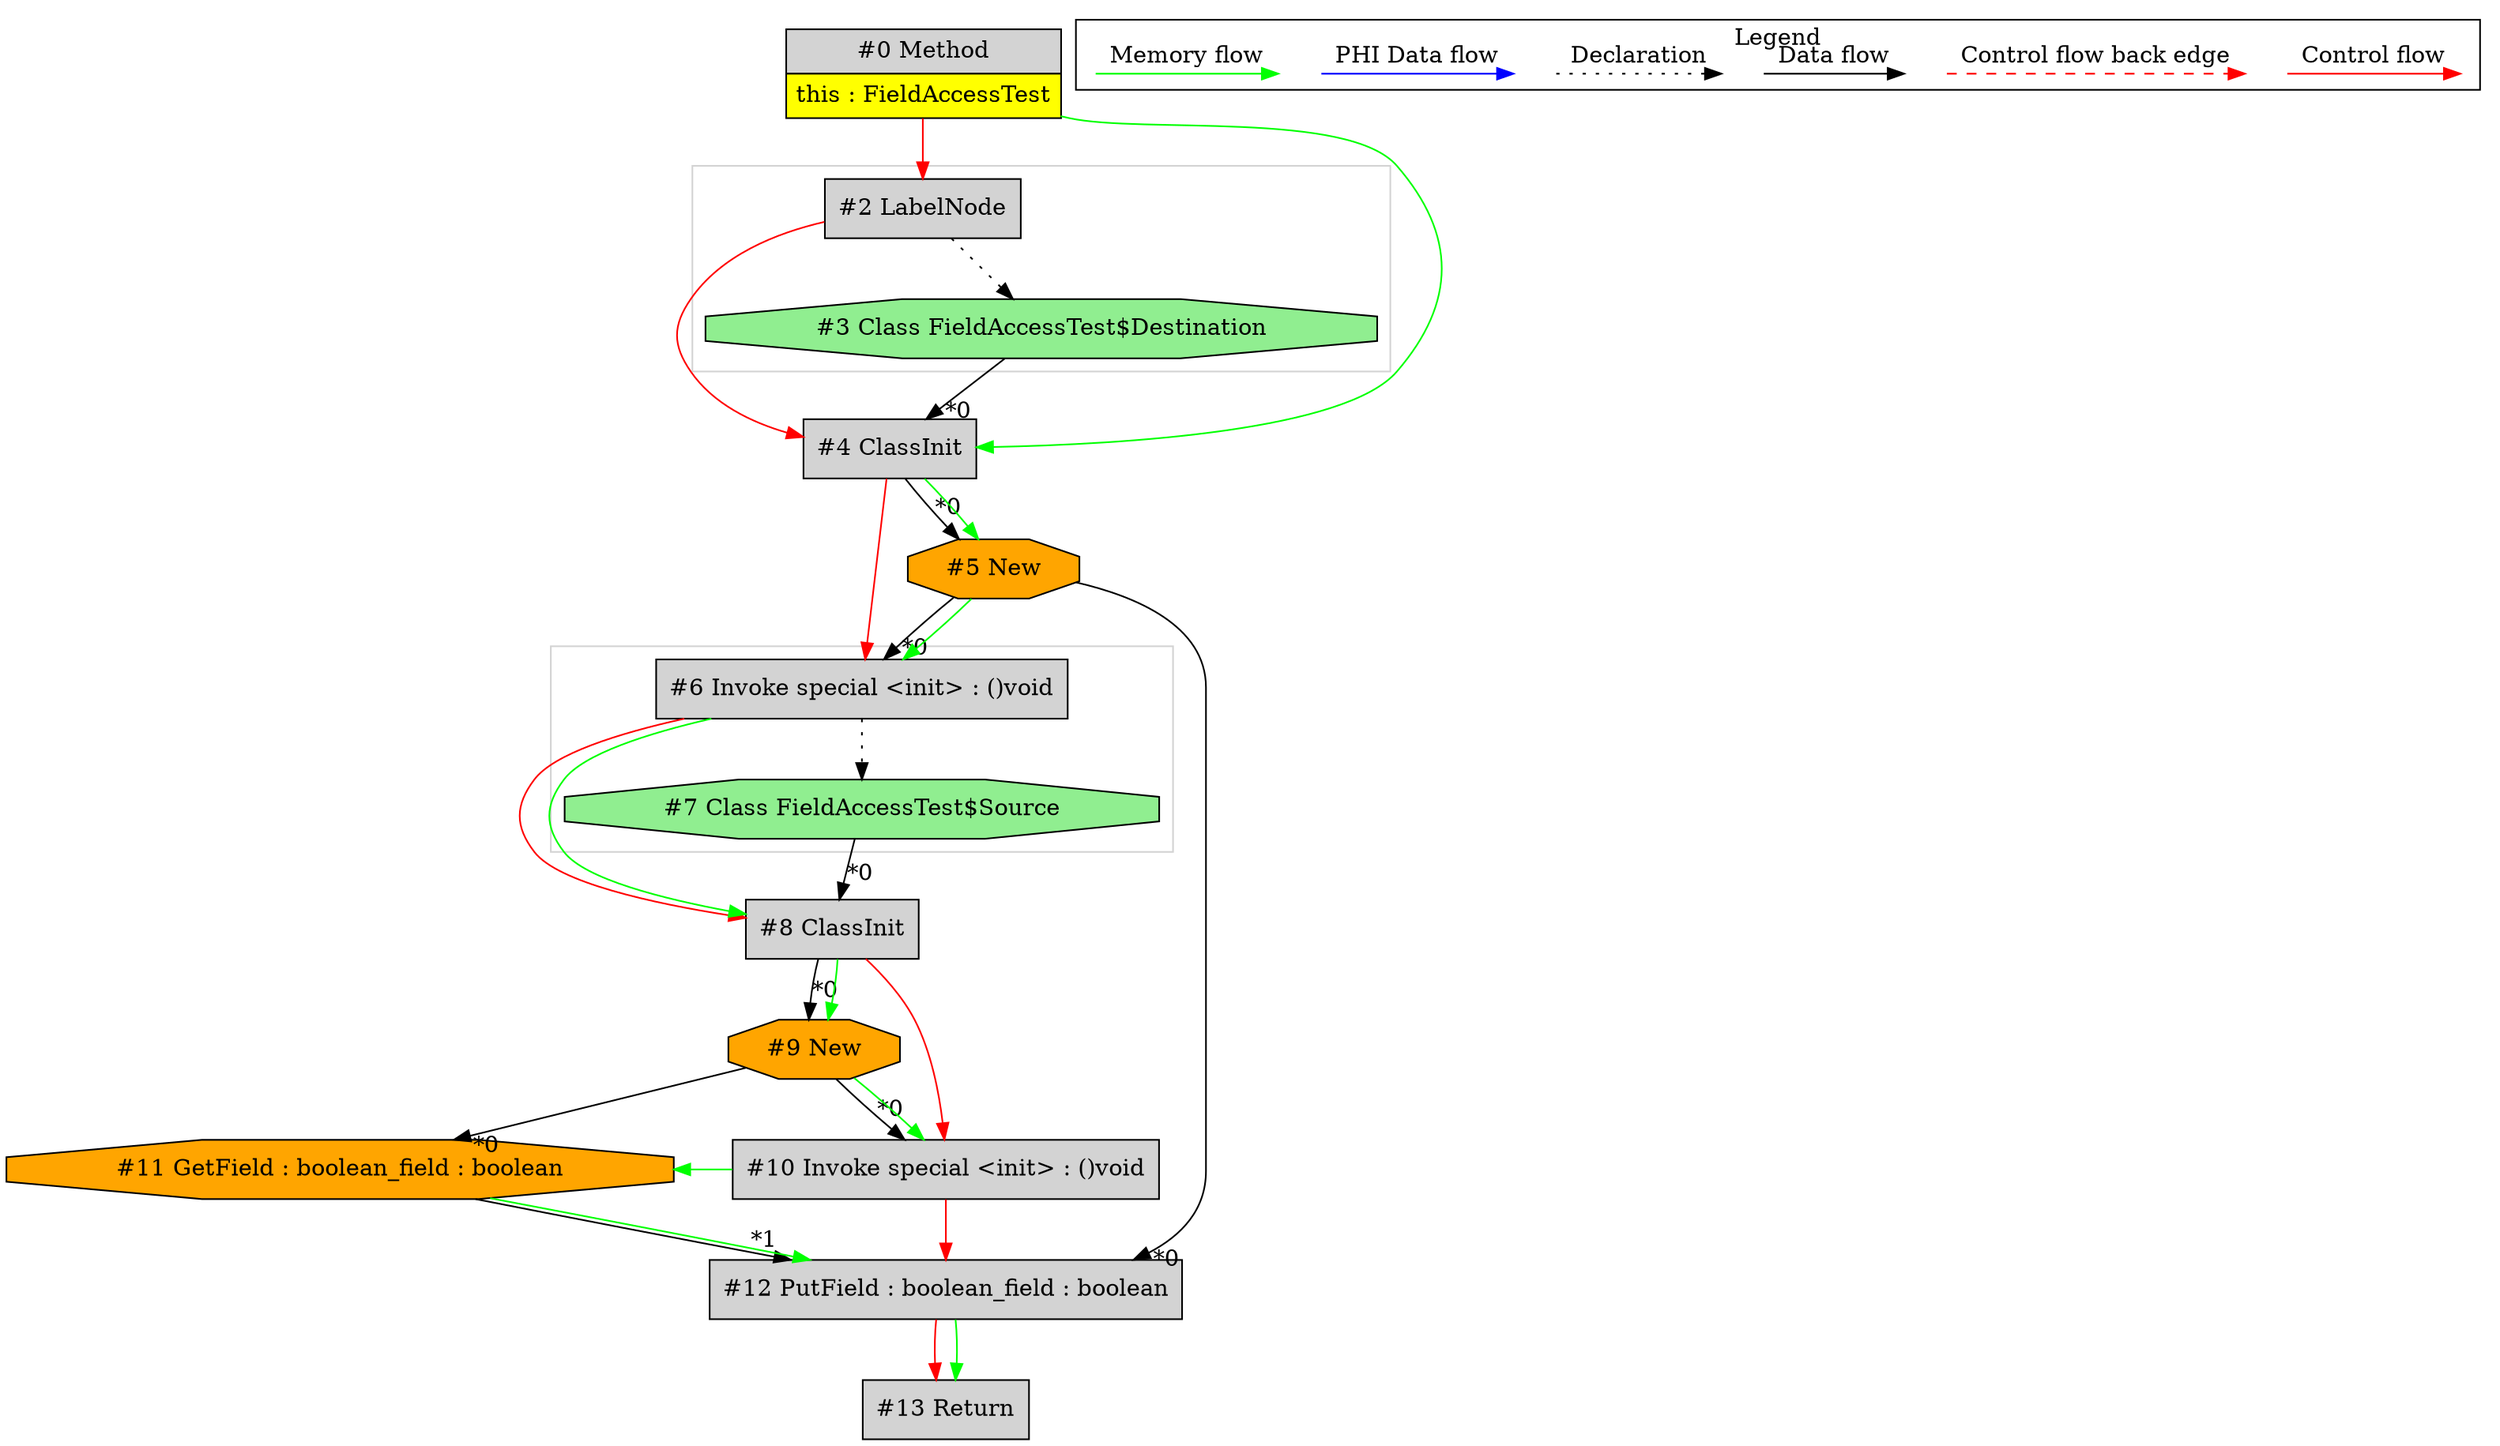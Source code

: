 digraph {
 ordering="in";
 node0[margin="0", label=<<table border="0" cellborder="1" cellspacing="0" cellpadding="5"><tr><td colspan="1">#0 Method</td></tr><tr><td port="prj1" bgcolor="yellow">this : FieldAccessTest</td></tr></table>>,shape=none, fillcolor=lightgrey, style=filled];
 node2[label="#2 LabelNode",shape=box, fillcolor=lightgrey, style=filled];
 node0 -> node2[labeldistance=2, color=red, fontcolor=red];
 node4[label="#4 ClassInit",shape=box, fillcolor=lightgrey, style=filled];
 node3 -> node4[headlabel="*0", labeldistance=2];
 node2 -> node4[labeldistance=2, color=red, fontcolor=red];
 node0 -> node4[labeldistance=2, color=green, constraint=false];
 node3[label="#3 Class FieldAccessTest$Destination",shape=octagon, fillcolor=lightgreen, style=filled];
 node2 -> node3[style=dotted];
 node6[label="#6 Invoke special <init> : ()void",shape=box, fillcolor=lightgrey, style=filled];
 node5 -> node6[headlabel="*0", labeldistance=2];
 node4 -> node6[labeldistance=2, color=red, fontcolor=red];
 node5 -> node6[labeldistance=2, color=green, constraint=false];
 node5[label="#5 New",shape=octagon, fillcolor=orange, style=filled];
 node4 -> node5[headlabel="*0", labeldistance=2];
 node4 -> node5[labeldistance=2, color=green, constraint=false];
 node12[label="#12 PutField : boolean_field : boolean",shape=box, fillcolor=lightgrey, style=filled];
 node5 -> node12[headlabel="*0", labeldistance=2];
 node11 -> node12[headlabel="*1", labeldistance=2];
 node11 -> node12[labeldistance=2, color=green, constraint=false];
 node10 -> node12[labeldistance=2, color=red, fontcolor=red];
 node10[label="#10 Invoke special <init> : ()void",shape=box, fillcolor=lightgrey, style=filled];
 node9 -> node10[headlabel="*0", labeldistance=2];
 node8 -> node10[labeldistance=2, color=red, fontcolor=red];
 node9 -> node10[labeldistance=2, color=green, constraint=false];
 node9[label="#9 New",shape=octagon, fillcolor=orange, style=filled];
 node8 -> node9[headlabel="*0", labeldistance=2];
 node8 -> node9[labeldistance=2, color=green, constraint=false];
 node8[label="#8 ClassInit",shape=box, fillcolor=lightgrey, style=filled];
 node7 -> node8[headlabel="*0", labeldistance=2];
 node6 -> node8[labeldistance=2, color=red, fontcolor=red];
 node6 -> node8[labeldistance=2, color=green, constraint=false];
 node7[label="#7 Class FieldAccessTest$Source",shape=octagon, fillcolor=lightgreen, style=filled];
 node6 -> node7[style=dotted];
 node11[label="#11 GetField : boolean_field : boolean",shape=octagon, fillcolor=orange, style=filled];
 node9 -> node11[headlabel="*0", labeldistance=2];
 node10 -> node11[labeldistance=2, color=green, constraint=false];
 node13[label="#13 Return",shape=box, fillcolor=lightgrey, style=filled];
 node12 -> node13[labeldistance=2, color=red, fontcolor=red];
 node12 -> node13[labeldistance=2, color=green, constraint=false];
 subgraph cluster_0 {
  color=lightgray;
  node6;
  node7;
 }
 subgraph cluster_1 {
  color=lightgray;
  node2;
  node3;
 }
 subgraph cluster_000 {
  label = "Legend";
  node [shape=point]
  {
   rank=same;
   c0 [style = invis];
   c1 [style = invis];
   c2 [style = invis];
   c3 [style = invis];
   d0 [style = invis];
   d1 [style = invis];
   d2 [style = invis];
   d3 [style = invis];
   d4 [style = invis];
   d5 [style = invis];
   d6 [style = invis];
   d7 [style = invis];
  }
  c0 -> c1 [label="Control flow", style=solid, color=red]
  c2 -> c3 [label="Control flow back edge", style=dashed, color=red]
  d0 -> d1 [label="Data flow"]
  d2 -> d3 [label="Declaration", style=dotted]
  d4 -> d5 [label="PHI Data flow", color=blue]
  d6 -> d7 [label="Memory flow", color=green]
 }

}
